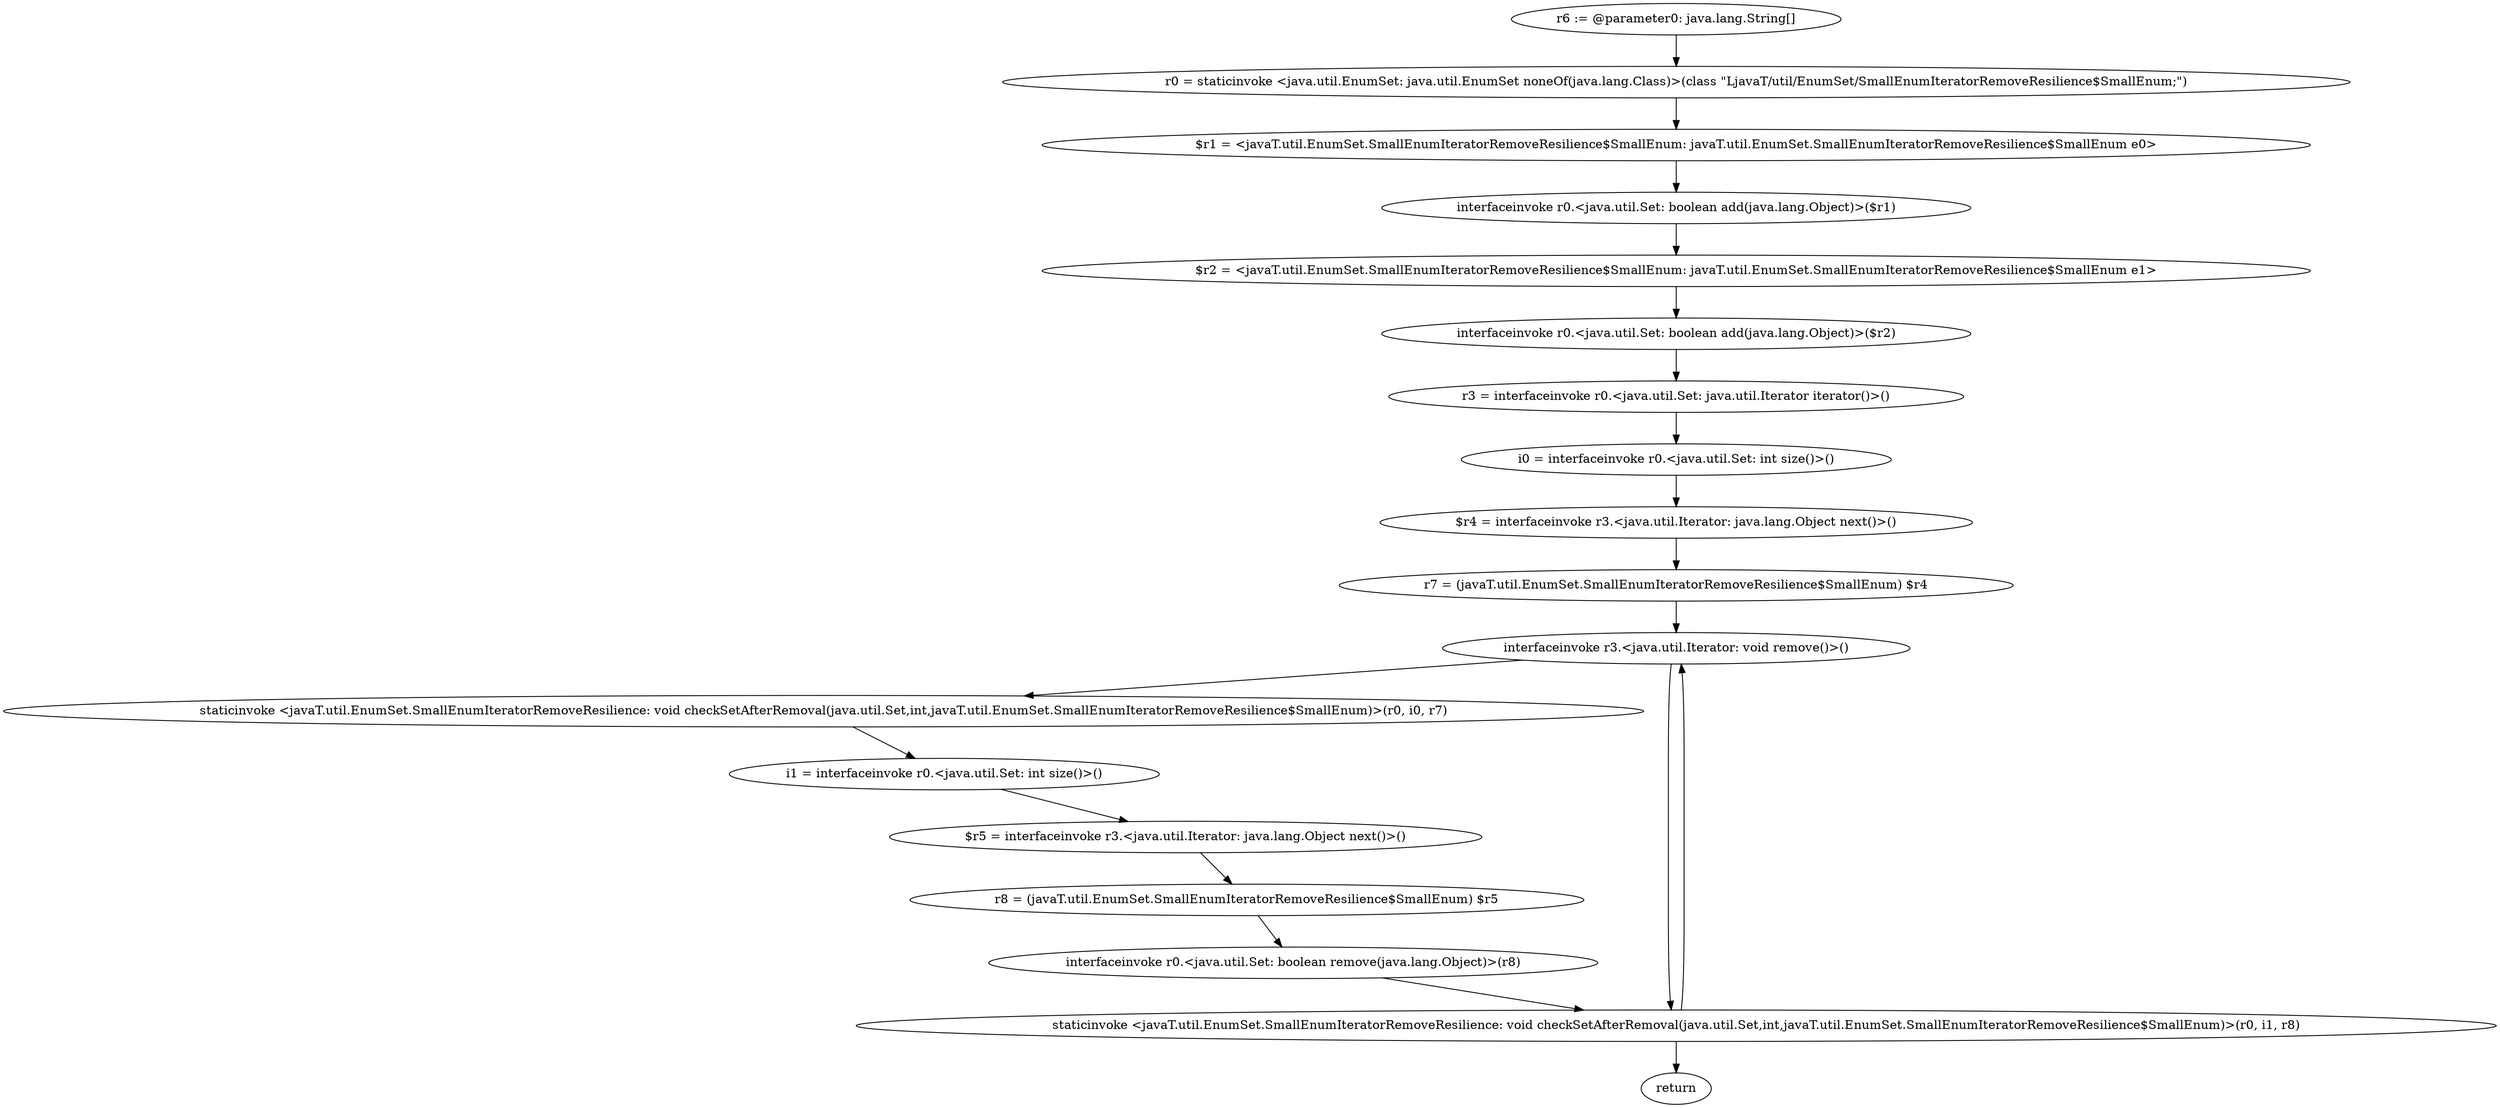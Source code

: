 digraph "unitGraph" {
    "r6 := @parameter0: java.lang.String[]"
    "r0 = staticinvoke <java.util.EnumSet: java.util.EnumSet noneOf(java.lang.Class)>(class \"LjavaT/util/EnumSet/SmallEnumIteratorRemoveResilience$SmallEnum;\")"
    "$r1 = <javaT.util.EnumSet.SmallEnumIteratorRemoveResilience$SmallEnum: javaT.util.EnumSet.SmallEnumIteratorRemoveResilience$SmallEnum e0>"
    "interfaceinvoke r0.<java.util.Set: boolean add(java.lang.Object)>($r1)"
    "$r2 = <javaT.util.EnumSet.SmallEnumIteratorRemoveResilience$SmallEnum: javaT.util.EnumSet.SmallEnumIteratorRemoveResilience$SmallEnum e1>"
    "interfaceinvoke r0.<java.util.Set: boolean add(java.lang.Object)>($r2)"
    "r3 = interfaceinvoke r0.<java.util.Set: java.util.Iterator iterator()>()"
    "i0 = interfaceinvoke r0.<java.util.Set: int size()>()"
    "$r4 = interfaceinvoke r3.<java.util.Iterator: java.lang.Object next()>()"
    "r7 = (javaT.util.EnumSet.SmallEnumIteratorRemoveResilience$SmallEnum) $r4"
    "interfaceinvoke r3.<java.util.Iterator: void remove()>()"
    "staticinvoke <javaT.util.EnumSet.SmallEnumIteratorRemoveResilience: void checkSetAfterRemoval(java.util.Set,int,javaT.util.EnumSet.SmallEnumIteratorRemoveResilience$SmallEnum)>(r0, i0, r7)"
    "i1 = interfaceinvoke r0.<java.util.Set: int size()>()"
    "$r5 = interfaceinvoke r3.<java.util.Iterator: java.lang.Object next()>()"
    "r8 = (javaT.util.EnumSet.SmallEnumIteratorRemoveResilience$SmallEnum) $r5"
    "interfaceinvoke r0.<java.util.Set: boolean remove(java.lang.Object)>(r8)"
    "staticinvoke <javaT.util.EnumSet.SmallEnumIteratorRemoveResilience: void checkSetAfterRemoval(java.util.Set,int,javaT.util.EnumSet.SmallEnumIteratorRemoveResilience$SmallEnum)>(r0, i1, r8)"
    "return"
    "r6 := @parameter0: java.lang.String[]"->"r0 = staticinvoke <java.util.EnumSet: java.util.EnumSet noneOf(java.lang.Class)>(class \"LjavaT/util/EnumSet/SmallEnumIteratorRemoveResilience$SmallEnum;\")";
    "r0 = staticinvoke <java.util.EnumSet: java.util.EnumSet noneOf(java.lang.Class)>(class \"LjavaT/util/EnumSet/SmallEnumIteratorRemoveResilience$SmallEnum;\")"->"$r1 = <javaT.util.EnumSet.SmallEnumIteratorRemoveResilience$SmallEnum: javaT.util.EnumSet.SmallEnumIteratorRemoveResilience$SmallEnum e0>";
    "$r1 = <javaT.util.EnumSet.SmallEnumIteratorRemoveResilience$SmallEnum: javaT.util.EnumSet.SmallEnumIteratorRemoveResilience$SmallEnum e0>"->"interfaceinvoke r0.<java.util.Set: boolean add(java.lang.Object)>($r1)";
    "interfaceinvoke r0.<java.util.Set: boolean add(java.lang.Object)>($r1)"->"$r2 = <javaT.util.EnumSet.SmallEnumIteratorRemoveResilience$SmallEnum: javaT.util.EnumSet.SmallEnumIteratorRemoveResilience$SmallEnum e1>";
    "$r2 = <javaT.util.EnumSet.SmallEnumIteratorRemoveResilience$SmallEnum: javaT.util.EnumSet.SmallEnumIteratorRemoveResilience$SmallEnum e1>"->"interfaceinvoke r0.<java.util.Set: boolean add(java.lang.Object)>($r2)";
    "interfaceinvoke r0.<java.util.Set: boolean add(java.lang.Object)>($r2)"->"r3 = interfaceinvoke r0.<java.util.Set: java.util.Iterator iterator()>()";
    "r3 = interfaceinvoke r0.<java.util.Set: java.util.Iterator iterator()>()"->"i0 = interfaceinvoke r0.<java.util.Set: int size()>()";
    "i0 = interfaceinvoke r0.<java.util.Set: int size()>()"->"$r4 = interfaceinvoke r3.<java.util.Iterator: java.lang.Object next()>()";
    "$r4 = interfaceinvoke r3.<java.util.Iterator: java.lang.Object next()>()"->"r7 = (javaT.util.EnumSet.SmallEnumIteratorRemoveResilience$SmallEnum) $r4";
    "r7 = (javaT.util.EnumSet.SmallEnumIteratorRemoveResilience$SmallEnum) $r4"->"interfaceinvoke r3.<java.util.Iterator: void remove()>()";
    "interfaceinvoke r3.<java.util.Iterator: void remove()>()"->"staticinvoke <javaT.util.EnumSet.SmallEnumIteratorRemoveResilience: void checkSetAfterRemoval(java.util.Set,int,javaT.util.EnumSet.SmallEnumIteratorRemoveResilience$SmallEnum)>(r0, i0, r7)";
    "staticinvoke <javaT.util.EnumSet.SmallEnumIteratorRemoveResilience: void checkSetAfterRemoval(java.util.Set,int,javaT.util.EnumSet.SmallEnumIteratorRemoveResilience$SmallEnum)>(r0, i0, r7)"->"i1 = interfaceinvoke r0.<java.util.Set: int size()>()";
    "i1 = interfaceinvoke r0.<java.util.Set: int size()>()"->"$r5 = interfaceinvoke r3.<java.util.Iterator: java.lang.Object next()>()";
    "$r5 = interfaceinvoke r3.<java.util.Iterator: java.lang.Object next()>()"->"r8 = (javaT.util.EnumSet.SmallEnumIteratorRemoveResilience$SmallEnum) $r5";
    "r8 = (javaT.util.EnumSet.SmallEnumIteratorRemoveResilience$SmallEnum) $r5"->"interfaceinvoke r0.<java.util.Set: boolean remove(java.lang.Object)>(r8)";
    "interfaceinvoke r0.<java.util.Set: boolean remove(java.lang.Object)>(r8)"->"staticinvoke <javaT.util.EnumSet.SmallEnumIteratorRemoveResilience: void checkSetAfterRemoval(java.util.Set,int,javaT.util.EnumSet.SmallEnumIteratorRemoveResilience$SmallEnum)>(r0, i1, r8)";
    "staticinvoke <javaT.util.EnumSet.SmallEnumIteratorRemoveResilience: void checkSetAfterRemoval(java.util.Set,int,javaT.util.EnumSet.SmallEnumIteratorRemoveResilience$SmallEnum)>(r0, i1, r8)"->"interfaceinvoke r3.<java.util.Iterator: void remove()>()";
    "interfaceinvoke r3.<java.util.Iterator: void remove()>()"->"staticinvoke <javaT.util.EnumSet.SmallEnumIteratorRemoveResilience: void checkSetAfterRemoval(java.util.Set,int,javaT.util.EnumSet.SmallEnumIteratorRemoveResilience$SmallEnum)>(r0, i1, r8)";
    "staticinvoke <javaT.util.EnumSet.SmallEnumIteratorRemoveResilience: void checkSetAfterRemoval(java.util.Set,int,javaT.util.EnumSet.SmallEnumIteratorRemoveResilience$SmallEnum)>(r0, i1, r8)"->"return";
}
